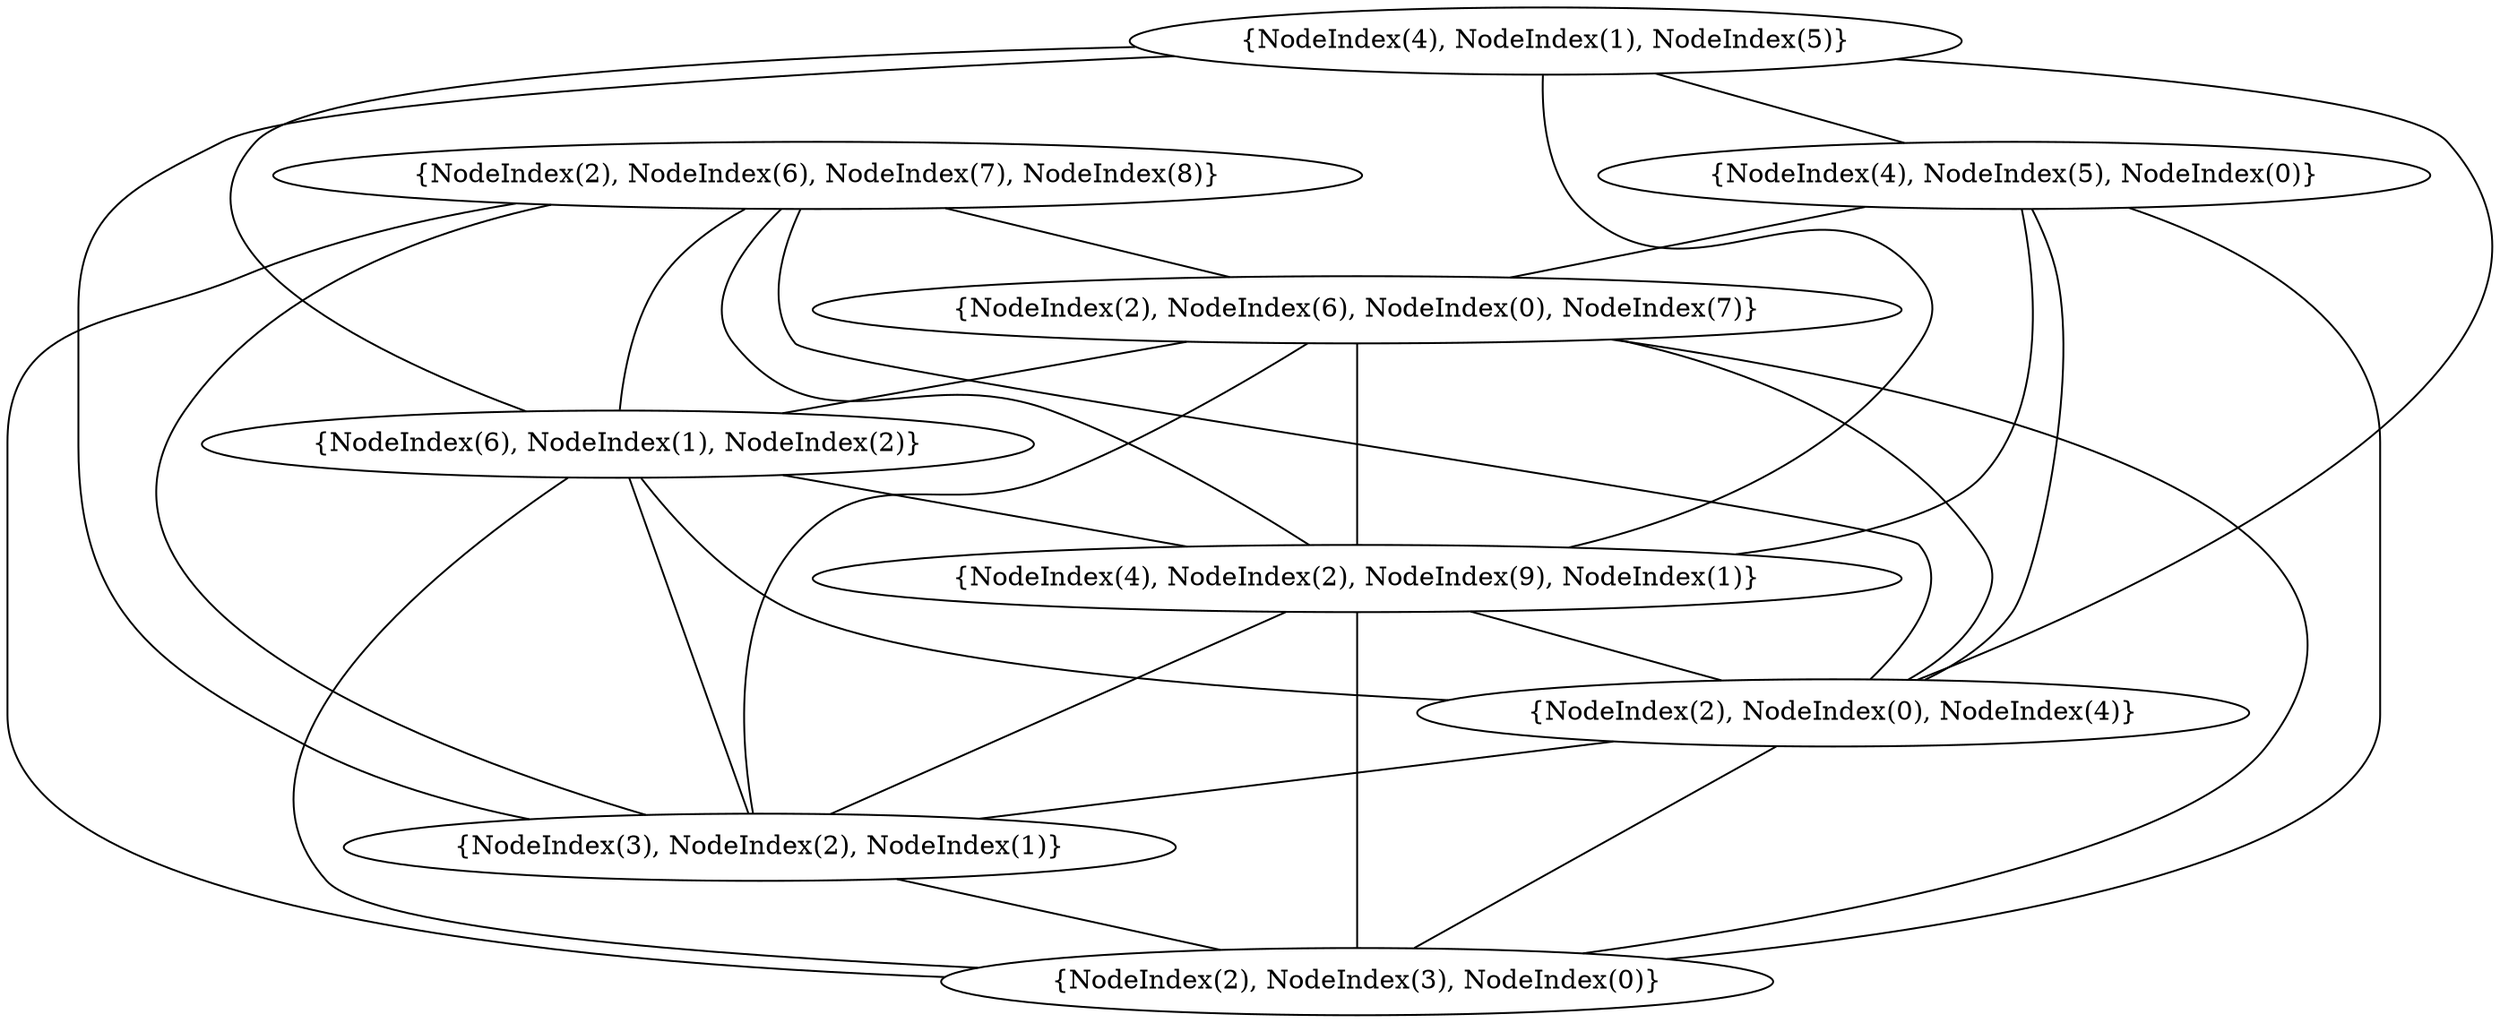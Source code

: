 graph {
    0 [ label = "{NodeIndex(2), NodeIndex(3), NodeIndex(0)}" ]
    1 [ label = "{NodeIndex(3), NodeIndex(2), NodeIndex(1)}" ]
    2 [ label = "{NodeIndex(2), NodeIndex(0), NodeIndex(4)}" ]
    3 [ label = "{NodeIndex(4), NodeIndex(2), NodeIndex(9), NodeIndex(1)}" ]
    4 [ label = "{NodeIndex(6), NodeIndex(1), NodeIndex(2)}" ]
    5 [ label = "{NodeIndex(2), NodeIndex(6), NodeIndex(0), NodeIndex(7)}" ]
    6 [ label = "{NodeIndex(2), NodeIndex(6), NodeIndex(7), NodeIndex(8)}" ]
    7 [ label = "{NodeIndex(4), NodeIndex(5), NodeIndex(0)}" ]
    8 [ label = "{NodeIndex(4), NodeIndex(1), NodeIndex(5)}" ]
    1 -- 0 [ ]
    2 -- 0 [ ]
    2 -- 1 [ ]
    3 -- 0 [ ]
    3 -- 1 [ ]
    3 -- 2 [ ]
    4 -- 0 [ ]
    4 -- 1 [ ]
    4 -- 2 [ ]
    4 -- 3 [ ]
    5 -- 0 [ ]
    5 -- 1 [ ]
    5 -- 2 [ ]
    5 -- 3 [ ]
    5 -- 4 [ ]
    6 -- 0 [ ]
    6 -- 1 [ ]
    6 -- 2 [ ]
    6 -- 3 [ ]
    6 -- 4 [ ]
    6 -- 5 [ ]
    7 -- 0 [ ]
    7 -- 2 [ ]
    7 -- 3 [ ]
    7 -- 5 [ ]
    8 -- 1 [ ]
    8 -- 2 [ ]
    8 -- 3 [ ]
    8 -- 4 [ ]
    8 -- 7 [ ]
}
